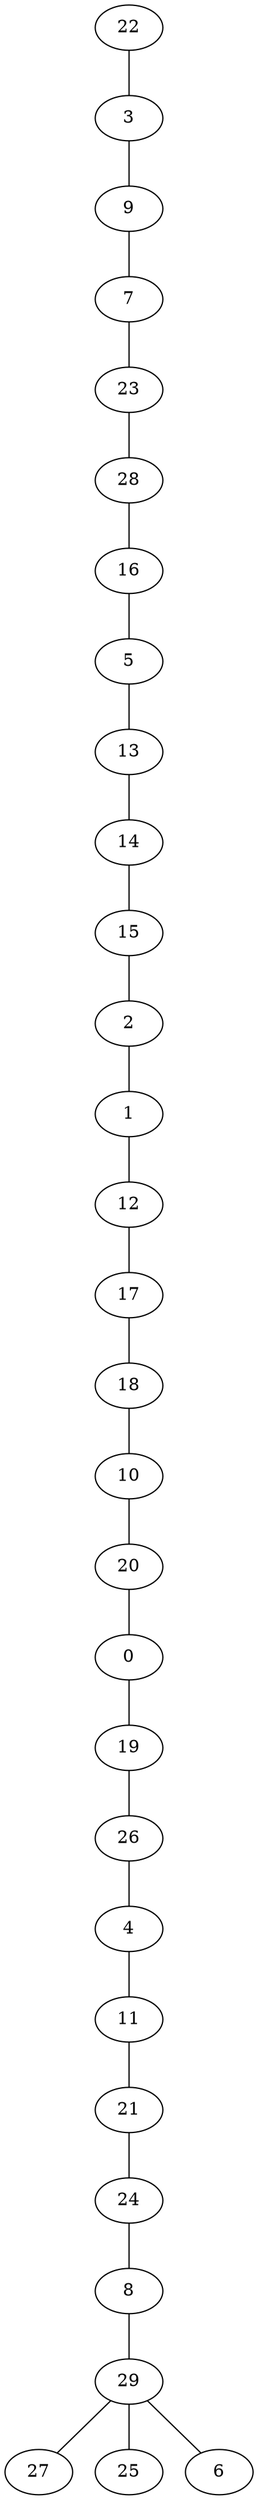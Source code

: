 graph G {
  22;
  3;
  9;
  7;
  23;
  28;
  16;
  5;
  13;
  14;
  15;
  2;
  1;
  12;
  17;
  18;
  10;
  20;
  0;
  19;
  26;
  4;
  11;
  21;
  24;
  8;
  29;
  27;
  25;
  6;
   22 -- 3;
   3 -- 9;
   9 -- 7;
   7 -- 23;
   23 -- 28;
   28 -- 16;
   16 -- 5;
   5 -- 13;
   13 -- 14;
   14 -- 15;
   15 -- 2;
   2 -- 1;
   1 -- 12;
   12 -- 17;
   17 -- 18;
   18 -- 10;
   10 -- 20;
   20 -- 0;
   0 -- 19;
   19 -- 26;
   26 -- 4;
   4 -- 11;
   11 -- 21;
   21 -- 24;
   24 -- 8;
   8 -- 29;
   29 -- 27;
   29 -- 25;
   29 -- 6;
}
